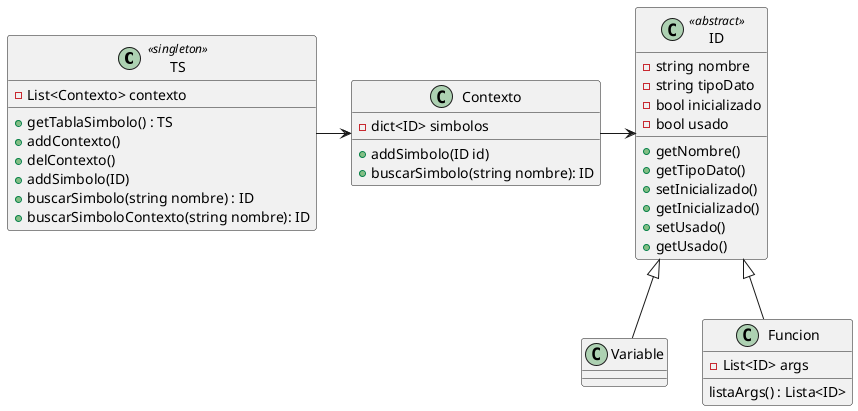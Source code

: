 @startuml TablaSimbolos

class TS <<singleton>> {
    - List<Contexto> contexto
    + getTablaSimbolo() : TS
    + addContexto()
    + delContexto()
    + addSimbolo(ID)
    + buscarSimbolo(string nombre) : ID
    + buscarSimboloContexto(string nombre): ID

}

class Contexto {
    - dict<ID> simbolos
    + addSimbolo(ID id)
    + buscarSimbolo(string nombre): ID
}

class ID <<abstract>> {
    - string nombre
    - string tipoDato
    - bool inicializado
    - bool usado 
    + getNombre()
    + getTipoDato()
    + setInicializado()
    + getInicializado()
    + setUsado()
    + getUsado()
}

class Variable {

}

class Funcion {
    - List<ID> args
    listaArgs() : Lista<ID>
}

TS -right-> Contexto
Contexto -right-> ID
ID <|-- Variable
ID <|-- Funcion

@enduml